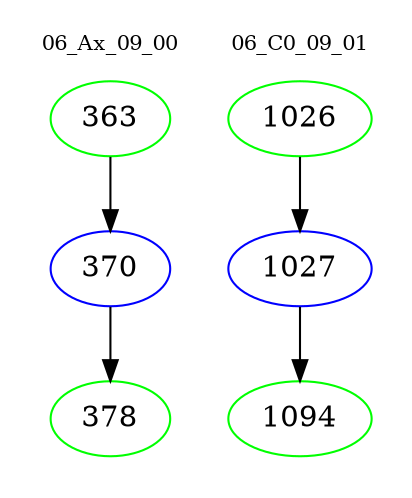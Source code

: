 digraph{
subgraph cluster_0 {
color = white
label = "06_Ax_09_00";
fontsize=10;
T0_363 [label="363", color="green"]
T0_363 -> T0_370 [color="black"]
T0_370 [label="370", color="blue"]
T0_370 -> T0_378 [color="black"]
T0_378 [label="378", color="green"]
}
subgraph cluster_1 {
color = white
label = "06_C0_09_01";
fontsize=10;
T1_1026 [label="1026", color="green"]
T1_1026 -> T1_1027 [color="black"]
T1_1027 [label="1027", color="blue"]
T1_1027 -> T1_1094 [color="black"]
T1_1094 [label="1094", color="green"]
}
}
